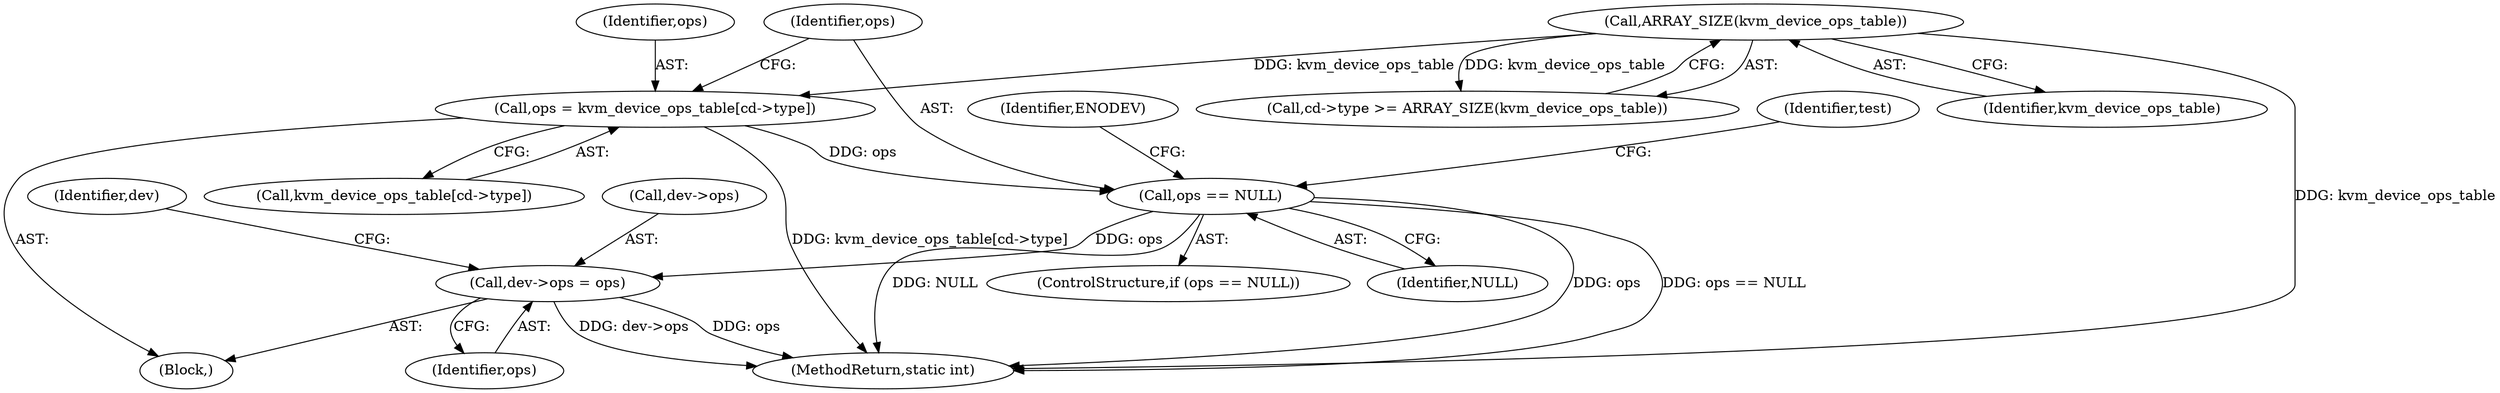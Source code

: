 digraph "0_linux_cfa39381173d5f969daf43582c95ad679189cbc9@array" {
"1000128" [label="(Call,ops = kvm_device_ops_table[cd->type])"];
"1000123" [label="(Call,ARRAY_SIZE(kvm_device_ops_table))"];
"1000136" [label="(Call,ops == NULL)"];
"1000159" [label="(Call,dev->ops = ops)"];
"1000135" [label="(ControlStructure,if (ops == NULL))"];
"1000260" [label="(MethodReturn,static int)"];
"1000166" [label="(Identifier,dev)"];
"1000124" [label="(Identifier,kvm_device_ops_table)"];
"1000138" [label="(Identifier,NULL)"];
"1000129" [label="(Identifier,ops)"];
"1000103" [label="(Block,)"];
"1000130" [label="(Call,kvm_device_ops_table[cd->type])"];
"1000163" [label="(Identifier,ops)"];
"1000159" [label="(Call,dev->ops = ops)"];
"1000119" [label="(Call,cd->type >= ARRAY_SIZE(kvm_device_ops_table))"];
"1000141" [label="(Identifier,ENODEV)"];
"1000123" [label="(Call,ARRAY_SIZE(kvm_device_ops_table))"];
"1000128" [label="(Call,ops = kvm_device_ops_table[cd->type])"];
"1000136" [label="(Call,ops == NULL)"];
"1000137" [label="(Identifier,ops)"];
"1000160" [label="(Call,dev->ops)"];
"1000143" [label="(Identifier,test)"];
"1000128" -> "1000103"  [label="AST: "];
"1000128" -> "1000130"  [label="CFG: "];
"1000129" -> "1000128"  [label="AST: "];
"1000130" -> "1000128"  [label="AST: "];
"1000137" -> "1000128"  [label="CFG: "];
"1000128" -> "1000260"  [label="DDG: kvm_device_ops_table[cd->type]"];
"1000123" -> "1000128"  [label="DDG: kvm_device_ops_table"];
"1000128" -> "1000136"  [label="DDG: ops"];
"1000123" -> "1000119"  [label="AST: "];
"1000123" -> "1000124"  [label="CFG: "];
"1000124" -> "1000123"  [label="AST: "];
"1000119" -> "1000123"  [label="CFG: "];
"1000123" -> "1000260"  [label="DDG: kvm_device_ops_table"];
"1000123" -> "1000119"  [label="DDG: kvm_device_ops_table"];
"1000136" -> "1000135"  [label="AST: "];
"1000136" -> "1000138"  [label="CFG: "];
"1000137" -> "1000136"  [label="AST: "];
"1000138" -> "1000136"  [label="AST: "];
"1000141" -> "1000136"  [label="CFG: "];
"1000143" -> "1000136"  [label="CFG: "];
"1000136" -> "1000260"  [label="DDG: ops == NULL"];
"1000136" -> "1000260"  [label="DDG: NULL"];
"1000136" -> "1000260"  [label="DDG: ops"];
"1000136" -> "1000159"  [label="DDG: ops"];
"1000159" -> "1000103"  [label="AST: "];
"1000159" -> "1000163"  [label="CFG: "];
"1000160" -> "1000159"  [label="AST: "];
"1000163" -> "1000159"  [label="AST: "];
"1000166" -> "1000159"  [label="CFG: "];
"1000159" -> "1000260"  [label="DDG: dev->ops"];
"1000159" -> "1000260"  [label="DDG: ops"];
}
